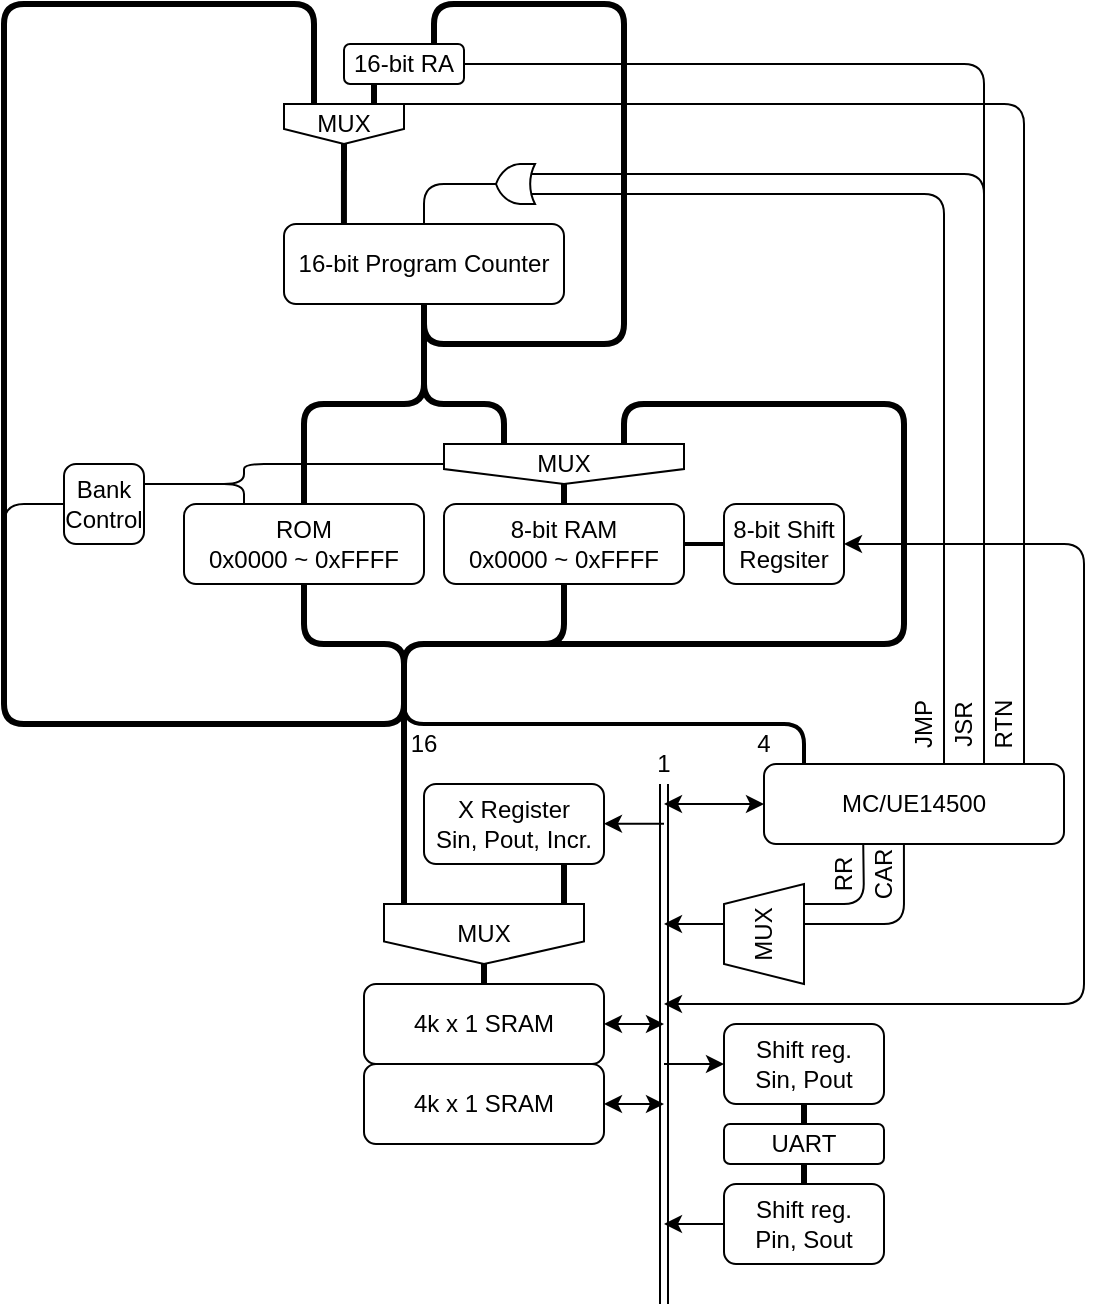 <mxfile version="19.0.3" type="device"><diagram id="I-YkZ5LdBHCHRvH_3mA0" name="Page-1"><mxGraphModel dx="981" dy="597" grid="1" gridSize="10" guides="1" tooltips="1" connect="1" arrows="1" fold="1" page="1" pageScale="1" pageWidth="1654" pageHeight="1169" math="0" shadow="0"><root><mxCell id="0"/><mxCell id="1" parent="0"/><mxCell id="tXuFLTujib4V-xZhIFWW-5" value="" style="endArrow=none;html=1;strokeWidth=2;entryX=1;entryY=1;entryDx=0;entryDy=0;" parent="1" edge="1"><mxGeometry width="50" height="50" relative="1" as="geometry"><mxPoint x="540" y="490" as="sourcePoint"/><mxPoint x="740" y="530" as="targetPoint"/><Array as="points"><mxPoint x="540" y="510"/><mxPoint x="740" y="510"/></Array></mxGeometry></mxCell><mxCell id="tXuFLTujib4V-xZhIFWW-6" value="MC/UE14500" style="rounded=1;whiteSpace=wrap;html=1;" parent="1" vertex="1"><mxGeometry x="720" y="530" width="150" height="40" as="geometry"/></mxCell><mxCell id="tXuFLTujib4V-xZhIFWW-7" value="" style="endArrow=none;html=1;strokeWidth=3;" parent="1" edge="1"><mxGeometry width="50" height="50" relative="1" as="geometry"><mxPoint x="540" y="610" as="sourcePoint"/><mxPoint x="540" y="480" as="targetPoint"/><Array as="points"/></mxGeometry></mxCell><mxCell id="tXuFLTujib4V-xZhIFWW-9" value="4" style="text;html=1;strokeColor=none;fillColor=none;align=center;verticalAlign=middle;whiteSpace=wrap;rounded=0;" parent="1" vertex="1"><mxGeometry x="700" y="510" width="40" height="20" as="geometry"/></mxCell><mxCell id="tXuFLTujib4V-xZhIFWW-14" value="16" style="text;html=1;strokeColor=none;fillColor=none;align=center;verticalAlign=middle;whiteSpace=wrap;rounded=0;" parent="1" vertex="1"><mxGeometry x="530" y="510" width="40" height="20" as="geometry"/></mxCell><mxCell id="tXuFLTujib4V-xZhIFWW-15" value="4k x 1 SRAM" style="rounded=1;whiteSpace=wrap;html=1;" parent="1" vertex="1"><mxGeometry x="520" y="640" width="120" height="40" as="geometry"/></mxCell><mxCell id="tXuFLTujib4V-xZhIFWW-16" value="" style="shape=link;html=1;strokeWidth=1;" parent="1" edge="1"><mxGeometry width="50" height="50" relative="1" as="geometry"><mxPoint x="670" y="540" as="sourcePoint"/><mxPoint x="670" y="800" as="targetPoint"/></mxGeometry></mxCell><mxCell id="tXuFLTujib4V-xZhIFWW-21" value="1" style="text;html=1;strokeColor=none;fillColor=none;align=center;verticalAlign=middle;whiteSpace=wrap;rounded=0;" parent="1" vertex="1"><mxGeometry x="650" y="520" width="40" height="20" as="geometry"/></mxCell><mxCell id="tXuFLTujib4V-xZhIFWW-24" value="16-bit Program Counter" style="rounded=1;whiteSpace=wrap;html=1;" parent="1" vertex="1"><mxGeometry x="480" y="260" width="140" height="40" as="geometry"/></mxCell><mxCell id="tXuFLTujib4V-xZhIFWW-26" value="" style="endArrow=none;html=1;strokeWidth=3;entryX=0.5;entryY=0;entryDx=0;entryDy=0;exitX=0.5;exitY=1;exitDx=0;exitDy=0;" parent="1" source="tXuFLTujib4V-xZhIFWW-24" edge="1"><mxGeometry width="50" height="50" relative="1" as="geometry"><mxPoint x="550" y="330" as="sourcePoint"/><mxPoint x="550" y="340" as="targetPoint"/></mxGeometry></mxCell><mxCell id="tXuFLTujib4V-xZhIFWW-39" value="JMP" style="text;html=1;strokeColor=none;fillColor=none;align=center;verticalAlign=middle;whiteSpace=wrap;rounded=0;rotation=-90;" parent="1" vertex="1"><mxGeometry x="780" y="500" width="40" height="20" as="geometry"/></mxCell><mxCell id="HDpbavl2OqwUxw4515k2-7" value="MUX" style="shape=trapezoid;perimeter=trapezoidPerimeter;whiteSpace=wrap;html=1;rotation=-90;" parent="1" vertex="1"><mxGeometry x="695" y="595" width="50" height="40" as="geometry"/></mxCell><mxCell id="HDpbavl2OqwUxw4515k2-8" value="" style="endArrow=none;html=1;strokeWidth=1;entryX=0.872;entryY=0.981;entryDx=0;entryDy=0;entryPerimeter=0;" parent="1" target="HDpbavl2OqwUxw4515k2-9" edge="1"><mxGeometry width="50" height="50" relative="1" as="geometry"><mxPoint x="740" y="600" as="sourcePoint"/><mxPoint x="760" y="550" as="targetPoint"/><Array as="points"><mxPoint x="770" y="600"/></Array></mxGeometry></mxCell><mxCell id="HDpbavl2OqwUxw4515k2-9" value="RR" style="text;html=1;strokeColor=none;fillColor=none;align=center;verticalAlign=middle;whiteSpace=wrap;rounded=0;rotation=-90;" parent="1" vertex="1"><mxGeometry x="740" y="575" width="40" height="20" as="geometry"/></mxCell><mxCell id="HDpbavl2OqwUxw4515k2-11" value="" style="endArrow=none;html=1;strokeWidth=1;entryX=0.874;entryY=0.998;entryDx=0;entryDy=0;entryPerimeter=0;" parent="1" target="0fDA1IN7vy6DHHeWW5kp-11" edge="1"><mxGeometry width="50" height="50" relative="1" as="geometry"><mxPoint x="740" y="610" as="sourcePoint"/><mxPoint x="780" y="610" as="targetPoint"/><Array as="points"><mxPoint x="790" y="610"/></Array></mxGeometry></mxCell><mxCell id="HDpbavl2OqwUxw4515k2-25" value="" style="endArrow=classic;html=1;strokeWidth=1;" parent="1" edge="1"><mxGeometry width="50" height="50" relative="1" as="geometry"><mxPoint x="700" y="610" as="sourcePoint"/><mxPoint x="670" y="610" as="targetPoint"/></mxGeometry></mxCell><mxCell id="HDpbavl2OqwUxw4515k2-27" value="" style="endArrow=classic;startArrow=classic;html=1;strokeWidth=1;entryX=0;entryY=0.5;entryDx=0;entryDy=0;" parent="1" target="tXuFLTujib4V-xZhIFWW-6" edge="1"><mxGeometry width="50" height="50" relative="1" as="geometry"><mxPoint x="670" y="550" as="sourcePoint"/><mxPoint x="800" y="580" as="targetPoint"/></mxGeometry></mxCell><mxCell id="V7qAPwza1yzeXOuGVqtu-1" value="" style="endArrow=none;html=1;entryX=0;entryY=0.25;entryDx=0;entryDy=0;entryPerimeter=0;" parent="1" target="NU2JyOtkRTBOfeNyRqeV-7" edge="1"><mxGeometry width="50" height="50" relative="1" as="geometry"><mxPoint x="810" y="530" as="sourcePoint"/><mxPoint x="660" y="280" as="targetPoint"/><Array as="points"><mxPoint x="810" y="245"/></Array></mxGeometry></mxCell><mxCell id="jLB-RkpExUHVr4nChvtX-5" value="" style="endArrow=classic;startArrow=classic;html=1;strokeWidth=1;entryX=0;entryY=0.5;entryDx=0;entryDy=0;" parent="1" edge="1"><mxGeometry width="50" height="50" relative="1" as="geometry"><mxPoint x="640" y="660" as="sourcePoint"/><mxPoint x="670" y="660" as="targetPoint"/></mxGeometry></mxCell><mxCell id="0fDA1IN7vy6DHHeWW5kp-11" value="CAR" style="text;html=1;strokeColor=none;fillColor=none;align=center;verticalAlign=middle;whiteSpace=wrap;rounded=0;rotation=-90;" parent="1" vertex="1"><mxGeometry x="760" y="575" width="40" height="20" as="geometry"/></mxCell><mxCell id="NU2JyOtkRTBOfeNyRqeV-2" value="MUX" style="shape=offPageConnector;whiteSpace=wrap;html=1;" parent="1" vertex="1"><mxGeometry x="480" y="200" width="60" height="20" as="geometry"/></mxCell><mxCell id="NU2JyOtkRTBOfeNyRqeV-3" value="16-bit RA" style="rounded=1;whiteSpace=wrap;html=1;" parent="1" vertex="1"><mxGeometry x="510" y="170" width="60" height="20" as="geometry"/></mxCell><mxCell id="NU2JyOtkRTBOfeNyRqeV-4" value="" style="endArrow=none;html=1;rounded=1;strokeWidth=3;entryX=0.25;entryY=1;entryDx=0;entryDy=0;exitX=0.75;exitY=0;exitDx=0;exitDy=0;" parent="1" source="NU2JyOtkRTBOfeNyRqeV-2" target="NU2JyOtkRTBOfeNyRqeV-3" edge="1"><mxGeometry width="50" height="50" relative="1" as="geometry"><mxPoint x="590" y="220" as="sourcePoint"/><mxPoint x="640" y="170" as="targetPoint"/></mxGeometry></mxCell><mxCell id="NU2JyOtkRTBOfeNyRqeV-5" value="" style="endArrow=none;html=1;rounded=1;strokeWidth=3;exitX=0.5;exitY=1;exitDx=0;exitDy=0;entryX=0.214;entryY=0;entryDx=0;entryDy=0;entryPerimeter=0;" parent="1" source="NU2JyOtkRTBOfeNyRqeV-2" target="tXuFLTujib4V-xZhIFWW-24" edge="1"><mxGeometry width="50" height="50" relative="1" as="geometry"><mxPoint x="590" y="220" as="sourcePoint"/><mxPoint x="640" y="170" as="targetPoint"/></mxGeometry></mxCell><mxCell id="NU2JyOtkRTBOfeNyRqeV-6" value="" style="endArrow=none;html=1;rounded=1;strokeWidth=3;exitX=0.75;exitY=0;exitDx=0;exitDy=0;" parent="1" source="NU2JyOtkRTBOfeNyRqeV-3" edge="1"><mxGeometry width="50" height="50" relative="1" as="geometry"><mxPoint x="610" y="250" as="sourcePoint"/><mxPoint x="550" y="300" as="targetPoint"/><Array as="points"><mxPoint x="555" y="150"/><mxPoint x="650" y="150"/><mxPoint x="650" y="320"/><mxPoint x="550" y="320"/></Array></mxGeometry></mxCell><mxCell id="NU2JyOtkRTBOfeNyRqeV-7" value="" style="verticalLabelPosition=bottom;shadow=0;dashed=0;align=center;html=1;verticalAlign=top;shape=mxgraph.electrical.logic_gates.logic_gate;operation=or;rotation=-180;" parent="1" vertex="1"><mxGeometry x="580" y="230" width="30" height="20" as="geometry"/></mxCell><mxCell id="NU2JyOtkRTBOfeNyRqeV-8" value="" style="endArrow=none;html=1;rounded=1;strokeWidth=1;entryX=1;entryY=0.5;entryDx=0;entryDy=0;entryPerimeter=0;" parent="1" source="tXuFLTujib4V-xZhIFWW-24" target="NU2JyOtkRTBOfeNyRqeV-7" edge="1"><mxGeometry width="50" height="50" relative="1" as="geometry"><mxPoint x="590" y="270" as="sourcePoint"/><mxPoint x="640" y="220" as="targetPoint"/><Array as="points"><mxPoint x="550" y="240"/></Array></mxGeometry></mxCell><mxCell id="NU2JyOtkRTBOfeNyRqeV-9" value="JSR" style="text;html=1;strokeColor=none;fillColor=none;align=center;verticalAlign=middle;whiteSpace=wrap;rounded=0;rotation=-90;" parent="1" vertex="1"><mxGeometry x="800" y="500" width="40" height="20" as="geometry"/></mxCell><mxCell id="NU2JyOtkRTBOfeNyRqeV-10" value="" style="endArrow=none;html=1;rounded=1;strokeWidth=1;entryX=0;entryY=0.75;entryDx=0;entryDy=0;entryPerimeter=0;" parent="1" target="NU2JyOtkRTBOfeNyRqeV-7" edge="1"><mxGeometry width="50" height="50" relative="1" as="geometry"><mxPoint x="830" y="530" as="sourcePoint"/><mxPoint x="710" y="230" as="targetPoint"/><Array as="points"><mxPoint x="830" y="235"/></Array></mxGeometry></mxCell><mxCell id="NU2JyOtkRTBOfeNyRqeV-11" value="" style="endArrow=none;html=1;rounded=1;strokeWidth=1;exitX=1;exitY=0.5;exitDx=0;exitDy=0;" parent="1" source="NU2JyOtkRTBOfeNyRqeV-3" edge="1"><mxGeometry width="50" height="50" relative="1" as="geometry"><mxPoint x="700" y="230" as="sourcePoint"/><mxPoint x="830" y="250" as="targetPoint"/><Array as="points"><mxPoint x="830" y="180"/></Array></mxGeometry></mxCell><mxCell id="NU2JyOtkRTBOfeNyRqeV-12" value="" style="endArrow=none;html=1;rounded=1;strokeWidth=1;exitX=1;exitY=0;exitDx=0;exitDy=0;" parent="1" source="NU2JyOtkRTBOfeNyRqeV-2" edge="1"><mxGeometry width="50" height="50" relative="1" as="geometry"><mxPoint x="710" y="310" as="sourcePoint"/><mxPoint x="850" y="530" as="targetPoint"/><Array as="points"><mxPoint x="850" y="200"/></Array></mxGeometry></mxCell><mxCell id="NU2JyOtkRTBOfeNyRqeV-13" value="RTN" style="text;html=1;strokeColor=none;fillColor=none;align=center;verticalAlign=middle;whiteSpace=wrap;rounded=0;rotation=-90;" parent="1" vertex="1"><mxGeometry x="820" y="500" width="40" height="20" as="geometry"/></mxCell><mxCell id="NU2JyOtkRTBOfeNyRqeV-14" value="" style="endArrow=none;html=1;rounded=1;strokeWidth=3;entryX=0.25;entryY=0;entryDx=0;entryDy=0;" parent="1" target="NU2JyOtkRTBOfeNyRqeV-2" edge="1"><mxGeometry width="50" height="50" relative="1" as="geometry"><mxPoint x="540" y="480" as="sourcePoint"/><mxPoint x="690" y="360" as="targetPoint"/><Array as="points"><mxPoint x="540" y="510"/><mxPoint x="340" y="510"/><mxPoint x="340" y="150"/><mxPoint x="495" y="150"/></Array></mxGeometry></mxCell><mxCell id="h9yQIJ6rob61gCH7wdqO-1" value="4k x 1 SRAM" style="rounded=1;whiteSpace=wrap;html=1;" parent="1" vertex="1"><mxGeometry x="520" y="680" width="120" height="40" as="geometry"/></mxCell><mxCell id="h9yQIJ6rob61gCH7wdqO-2" value="" style="endArrow=classic;startArrow=classic;html=1;strokeWidth=1;entryX=0;entryY=0.5;entryDx=0;entryDy=0;" parent="1" edge="1"><mxGeometry width="50" height="50" relative="1" as="geometry"><mxPoint x="640" y="700" as="sourcePoint"/><mxPoint x="670" y="700" as="targetPoint"/></mxGeometry></mxCell><mxCell id="z2ATmpJtFG4Gd-igGaXa-1" value="X Register&lt;br&gt;Sin, Pout, Incr." style="rounded=1;whiteSpace=wrap;html=1;" parent="1" vertex="1"><mxGeometry x="550" y="540" width="90" height="40" as="geometry"/></mxCell><mxCell id="z2ATmpJtFG4Gd-igGaXa-3" value="" style="endArrow=classic;html=1;strokeWidth=1;" parent="1" edge="1"><mxGeometry width="50" height="50" relative="1" as="geometry"><mxPoint x="670" y="559.83" as="sourcePoint"/><mxPoint x="640" y="559.83" as="targetPoint"/></mxGeometry></mxCell><mxCell id="z2ATmpJtFG4Gd-igGaXa-4" value="MUX" style="shape=offPageConnector;whiteSpace=wrap;html=1;" parent="1" vertex="1"><mxGeometry x="530" y="600" width="100" height="30" as="geometry"/></mxCell><mxCell id="z2ATmpJtFG4Gd-igGaXa-5" value="" style="endArrow=none;html=1;rounded=0;entryX=0.5;entryY=1;entryDx=0;entryDy=0;strokeWidth=3;" parent="1" source="tXuFLTujib4V-xZhIFWW-15" target="z2ATmpJtFG4Gd-igGaXa-4" edge="1"><mxGeometry width="50" height="50" relative="1" as="geometry"><mxPoint x="630" y="660" as="sourcePoint"/><mxPoint x="680" y="610" as="targetPoint"/></mxGeometry></mxCell><mxCell id="z2ATmpJtFG4Gd-igGaXa-6" value="" style="endArrow=none;html=1;rounded=0;strokeWidth=3;" parent="1" edge="1"><mxGeometry width="50" height="50" relative="1" as="geometry"><mxPoint x="620" y="600" as="sourcePoint"/><mxPoint x="620" y="580" as="targetPoint"/></mxGeometry></mxCell><mxCell id="RbaU9V1AZgAGHeB0GoXb-1" value="Shift reg.&lt;br&gt;Sin, Pout" style="rounded=1;whiteSpace=wrap;html=1;" parent="1" vertex="1"><mxGeometry x="700" y="660" width="80" height="40" as="geometry"/></mxCell><mxCell id="RbaU9V1AZgAGHeB0GoXb-2" value="Shift reg.&lt;br&gt;Pin, Sout" style="rounded=1;whiteSpace=wrap;html=1;" parent="1" vertex="1"><mxGeometry x="700" y="740" width="80" height="40" as="geometry"/></mxCell><mxCell id="RbaU9V1AZgAGHeB0GoXb-3" value="UART" style="rounded=1;whiteSpace=wrap;html=1;" parent="1" vertex="1"><mxGeometry x="700" y="710" width="80" height="20" as="geometry"/></mxCell><mxCell id="RbaU9V1AZgAGHeB0GoXb-4" value="" style="endArrow=none;html=1;strokeWidth=3;entryX=0.5;entryY=1;entryDx=0;entryDy=0;exitX=0.5;exitY=0;exitDx=0;exitDy=0;" parent="1" source="RbaU9V1AZgAGHeB0GoXb-3" target="RbaU9V1AZgAGHeB0GoXb-1" edge="1"><mxGeometry width="50" height="50" relative="1" as="geometry"><mxPoint x="840" y="710" as="sourcePoint"/><mxPoint x="890" y="660" as="targetPoint"/></mxGeometry></mxCell><mxCell id="RbaU9V1AZgAGHeB0GoXb-5" value="" style="endArrow=classic;html=1;strokeWidth=1;entryX=0;entryY=0.5;entryDx=0;entryDy=0;" parent="1" target="RbaU9V1AZgAGHeB0GoXb-1" edge="1"><mxGeometry width="50" height="50" relative="1" as="geometry"><mxPoint x="670" y="680" as="sourcePoint"/><mxPoint x="800" y="590" as="targetPoint"/></mxGeometry></mxCell><mxCell id="RbaU9V1AZgAGHeB0GoXb-6" value="" style="endArrow=classic;html=1;strokeWidth=1;" parent="1" source="RbaU9V1AZgAGHeB0GoXb-2" edge="1"><mxGeometry width="50" height="50" relative="1" as="geometry"><mxPoint x="750" y="640" as="sourcePoint"/><mxPoint x="670" y="760" as="targetPoint"/></mxGeometry></mxCell><mxCell id="RbaU9V1AZgAGHeB0GoXb-7" value="" style="endArrow=none;html=1;strokeWidth=3;entryX=0.5;entryY=0;entryDx=0;entryDy=0;" parent="1" target="RbaU9V1AZgAGHeB0GoXb-2" edge="1"><mxGeometry width="50" height="50" relative="1" as="geometry"><mxPoint x="740" y="730" as="sourcePoint"/><mxPoint x="800" y="590" as="targetPoint"/></mxGeometry></mxCell><mxCell id="7IiGlV5ANodhOSxlD86A-1" value="ROM&lt;br&gt;0x0000 ~ 0xFFFF" style="rounded=1;whiteSpace=wrap;html=1;" vertex="1" parent="1"><mxGeometry x="430" y="400" width="120" height="40" as="geometry"/></mxCell><mxCell id="7IiGlV5ANodhOSxlD86A-2" value="Bank Control" style="rounded=1;whiteSpace=wrap;html=1;" vertex="1" parent="1"><mxGeometry x="370" y="380" width="40" height="40" as="geometry"/></mxCell><mxCell id="7IiGlV5ANodhOSxlD86A-3" value="8-bit RAM&lt;br&gt;0x0000 ~ 0xFFFF" style="rounded=1;whiteSpace=wrap;html=1;" vertex="1" parent="1"><mxGeometry x="560" y="400" width="120" height="40" as="geometry"/></mxCell><mxCell id="7IiGlV5ANodhOSxlD86A-4" value="" style="endArrow=none;html=1;rounded=1;exitX=0.25;exitY=0;exitDx=0;exitDy=0;entryX=1;entryY=0.25;entryDx=0;entryDy=0;" edge="1" parent="1" source="7IiGlV5ANodhOSxlD86A-1" target="7IiGlV5ANodhOSxlD86A-2"><mxGeometry width="50" height="50" relative="1" as="geometry"><mxPoint x="480" y="410" as="sourcePoint"/><mxPoint x="430" y="390" as="targetPoint"/><Array as="points"><mxPoint x="460" y="390"/></Array></mxGeometry></mxCell><mxCell id="7IiGlV5ANodhOSxlD86A-5" value="" style="endArrow=none;html=1;rounded=1;strokeWidth=3;entryX=0.5;entryY=1;entryDx=0;entryDy=0;exitX=0.25;exitY=0;exitDx=0;exitDy=0;" edge="1" parent="1" source="7IiGlV5ANodhOSxlD86A-7"><mxGeometry width="50" height="50" relative="1" as="geometry"><mxPoint x="620" y="380" as="sourcePoint"/><mxPoint x="550" y="330" as="targetPoint"/><Array as="points"><mxPoint x="590" y="350"/><mxPoint x="550" y="350"/></Array></mxGeometry></mxCell><mxCell id="7IiGlV5ANodhOSxlD86A-6" value="" style="endArrow=none;html=1;rounded=1;strokeWidth=3;entryX=0.5;entryY=1;entryDx=0;entryDy=0;exitX=0.5;exitY=0;exitDx=0;exitDy=0;" edge="1" parent="1" source="7IiGlV5ANodhOSxlD86A-1"><mxGeometry width="50" height="50" relative="1" as="geometry"><mxPoint x="580" y="540" as="sourcePoint"/><mxPoint x="550" y="330" as="targetPoint"/><Array as="points"><mxPoint x="490" y="350"/><mxPoint x="550" y="350"/></Array></mxGeometry></mxCell><mxCell id="7IiGlV5ANodhOSxlD86A-7" value="MUX" style="shape=offPageConnector;whiteSpace=wrap;html=1;" vertex="1" parent="1"><mxGeometry x="560" y="370" width="120" height="20" as="geometry"/></mxCell><mxCell id="7IiGlV5ANodhOSxlD86A-8" value="" style="endArrow=none;html=1;rounded=1;strokeWidth=3;entryX=0.5;entryY=1;entryDx=0;entryDy=0;exitX=0.5;exitY=0;exitDx=0;exitDy=0;" edge="1" parent="1" source="7IiGlV5ANodhOSxlD86A-3" target="7IiGlV5ANodhOSxlD86A-7"><mxGeometry width="50" height="50" relative="1" as="geometry"><mxPoint x="480" y="420" as="sourcePoint"/><mxPoint x="530" y="370" as="targetPoint"/></mxGeometry></mxCell><mxCell id="7IiGlV5ANodhOSxlD86A-9" value="" style="endArrow=none;html=1;rounded=1;strokeWidth=1;entryX=0;entryY=0.5;entryDx=0;entryDy=0;" edge="1" parent="1" target="7IiGlV5ANodhOSxlD86A-7"><mxGeometry width="50" height="50" relative="1" as="geometry"><mxPoint x="430" y="390" as="sourcePoint"/><mxPoint x="540" y="420" as="targetPoint"/><Array as="points"><mxPoint x="460" y="390"/><mxPoint x="460" y="380"/></Array></mxGeometry></mxCell><mxCell id="7IiGlV5ANodhOSxlD86A-10" value="8-bit Shift Regsiter" style="rounded=1;whiteSpace=wrap;html=1;" vertex="1" parent="1"><mxGeometry x="700" y="400" width="60" height="40" as="geometry"/></mxCell><mxCell id="7IiGlV5ANodhOSxlD86A-11" value="" style="endArrow=none;html=1;rounded=1;strokeWidth=2;entryX=0;entryY=0.5;entryDx=0;entryDy=0;exitX=1;exitY=0.5;exitDx=0;exitDy=0;" edge="1" parent="1" source="7IiGlV5ANodhOSxlD86A-3" target="7IiGlV5ANodhOSxlD86A-10"><mxGeometry width="50" height="50" relative="1" as="geometry"><mxPoint x="570" y="540" as="sourcePoint"/><mxPoint x="620" y="490" as="targetPoint"/></mxGeometry></mxCell><mxCell id="7IiGlV5ANodhOSxlD86A-12" value="" style="endArrow=none;html=1;rounded=1;entryX=0.5;entryY=1;entryDx=0;entryDy=0;strokeWidth=3;" edge="1" parent="1" target="7IiGlV5ANodhOSxlD86A-1"><mxGeometry width="50" height="50" relative="1" as="geometry"><mxPoint x="540" y="490" as="sourcePoint"/><mxPoint x="690" y="440" as="targetPoint"/><Array as="points"><mxPoint x="540" y="470"/><mxPoint x="490" y="470"/></Array></mxGeometry></mxCell><mxCell id="7IiGlV5ANodhOSxlD86A-13" value="" style="endArrow=none;html=1;rounded=1;strokeWidth=3;entryX=0.5;entryY=1;entryDx=0;entryDy=0;" edge="1" parent="1" target="7IiGlV5ANodhOSxlD86A-3"><mxGeometry width="50" height="50" relative="1" as="geometry"><mxPoint x="540" y="490" as="sourcePoint"/><mxPoint x="690" y="440" as="targetPoint"/><Array as="points"><mxPoint x="540" y="470"/><mxPoint x="620" y="470"/></Array></mxGeometry></mxCell><mxCell id="7IiGlV5ANodhOSxlD86A-14" value="" style="endArrow=classic;startArrow=classic;html=1;rounded=1;strokeWidth=1;entryX=1;entryY=0.5;entryDx=0;entryDy=0;" edge="1" parent="1" target="7IiGlV5ANodhOSxlD86A-10"><mxGeometry width="50" height="50" relative="1" as="geometry"><mxPoint x="670" y="650" as="sourcePoint"/><mxPoint x="790" y="490" as="targetPoint"/><Array as="points"><mxPoint x="880" y="650"/><mxPoint x="880" y="420"/></Array></mxGeometry></mxCell><mxCell id="7IiGlV5ANodhOSxlD86A-15" value="" style="endArrow=none;html=1;rounded=1;strokeWidth=3;entryX=0.75;entryY=0;entryDx=0;entryDy=0;" edge="1" parent="1" target="7IiGlV5ANodhOSxlD86A-7"><mxGeometry width="50" height="50" relative="1" as="geometry"><mxPoint x="580" y="470" as="sourcePoint"/><mxPoint x="750" y="440" as="targetPoint"/><Array as="points"><mxPoint x="790" y="470"/><mxPoint x="790" y="350"/><mxPoint x="650" y="350"/></Array></mxGeometry></mxCell><mxCell id="7IiGlV5ANodhOSxlD86A-16" value="" style="endArrow=none;html=1;rounded=1;strokeWidth=1;entryX=0;entryY=0.5;entryDx=0;entryDy=0;" edge="1" parent="1" target="7IiGlV5ANodhOSxlD86A-2"><mxGeometry width="50" height="50" relative="1" as="geometry"><mxPoint x="340" y="420" as="sourcePoint"/><mxPoint x="810" y="390" as="targetPoint"/><Array as="points"><mxPoint x="340" y="400"/></Array></mxGeometry></mxCell></root></mxGraphModel></diagram></mxfile>